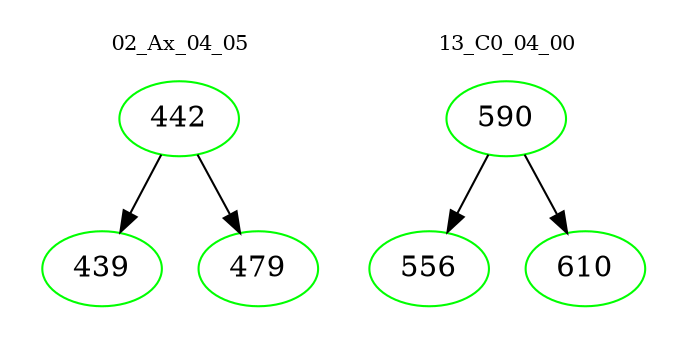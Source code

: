 digraph{
subgraph cluster_0 {
color = white
label = "02_Ax_04_05";
fontsize=10;
T0_442 [label="442", color="green"]
T0_442 -> T0_439 [color="black"]
T0_439 [label="439", color="green"]
T0_442 -> T0_479 [color="black"]
T0_479 [label="479", color="green"]
}
subgraph cluster_1 {
color = white
label = "13_C0_04_00";
fontsize=10;
T1_590 [label="590", color="green"]
T1_590 -> T1_556 [color="black"]
T1_556 [label="556", color="green"]
T1_590 -> T1_610 [color="black"]
T1_610 [label="610", color="green"]
}
}
